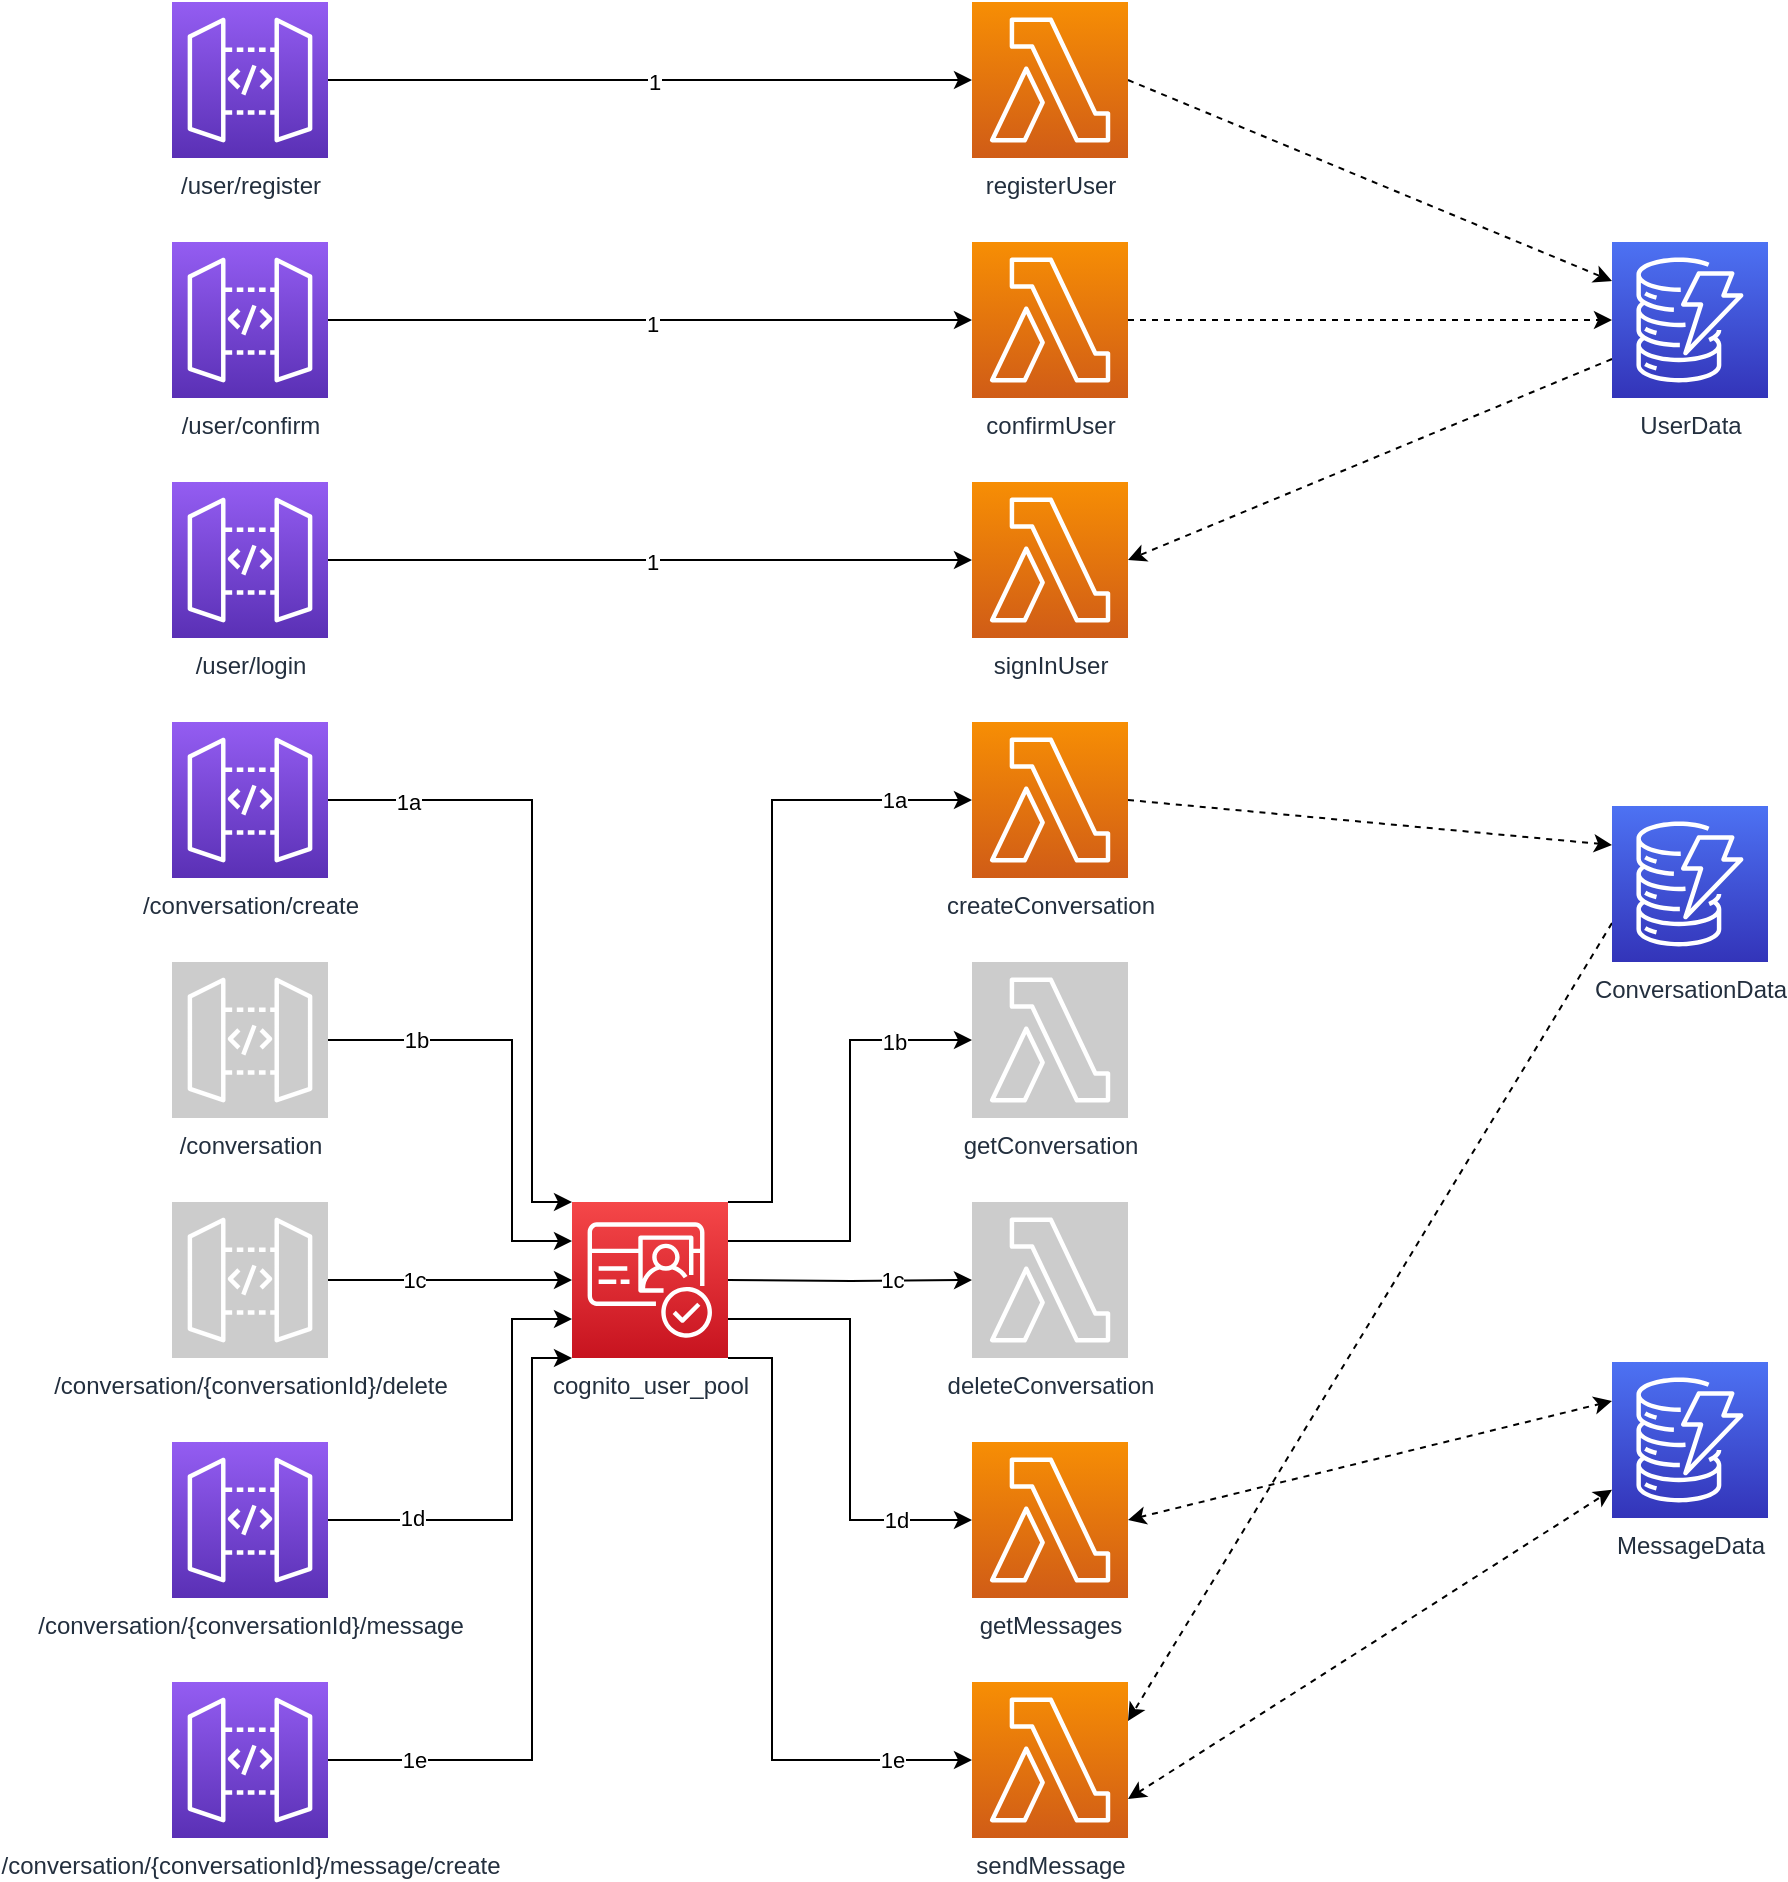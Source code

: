 <mxfile version="20.8.1" type="device"><diagram id="ZL-coqvFUfYyM667j4l4" name="Page-1"><mxGraphModel dx="2021" dy="1926" grid="1" gridSize="10" guides="1" tooltips="1" connect="1" arrows="1" fold="1" page="1" pageScale="1" pageWidth="850" pageHeight="1100" math="0" shadow="0"><root><mxCell id="0"/><mxCell id="1" parent="0"/><mxCell id="b2Csx6AAmQDkOucHphXF-69" style="edgeStyle=none;rounded=0;orthogonalLoop=1;jettySize=auto;html=1;exitX=1;exitY=0.5;exitDx=0;exitDy=0;exitPerimeter=0;entryX=0;entryY=0.5;entryDx=0;entryDy=0;entryPerimeter=0;dashed=1;startArrow=none;startFill=0;" edge="1" parent="1" source="b2Csx6AAmQDkOucHphXF-1" target="b2Csx6AAmQDkOucHphXF-60"><mxGeometry relative="1" as="geometry"/></mxCell><mxCell id="b2Csx6AAmQDkOucHphXF-1" value="confirmUser" style="sketch=0;points=[[0,0,0],[0.25,0,0],[0.5,0,0],[0.75,0,0],[1,0,0],[0,1,0],[0.25,1,0],[0.5,1,0],[0.75,1,0],[1,1,0],[0,0.25,0],[0,0.5,0],[0,0.75,0],[1,0.25,0],[1,0.5,0],[1,0.75,0]];outlineConnect=0;fontColor=#232F3E;gradientColor=#F78E04;gradientDirection=north;fillColor=#D05C17;strokeColor=#ffffff;dashed=0;verticalLabelPosition=bottom;verticalAlign=top;align=center;html=1;fontSize=12;fontStyle=0;aspect=fixed;shape=mxgraph.aws4.resourceIcon;resIcon=mxgraph.aws4.lambda;" vertex="1" parent="1"><mxGeometry x="480" y="80" width="78" height="78" as="geometry"/></mxCell><mxCell id="b2Csx6AAmQDkOucHphXF-6" style="edgeStyle=orthogonalEdgeStyle;rounded=0;orthogonalLoop=1;jettySize=auto;html=1;exitX=1;exitY=0.5;exitDx=0;exitDy=0;exitPerimeter=0;entryX=0;entryY=0.5;entryDx=0;entryDy=0;entryPerimeter=0;" edge="1" parent="1" source="b2Csx6AAmQDkOucHphXF-2" target="b2Csx6AAmQDkOucHphXF-7"><mxGeometry relative="1" as="geometry"><mxPoint x="280" y="239" as="targetPoint"/></mxGeometry></mxCell><mxCell id="b2Csx6AAmQDkOucHphXF-58" value="1" style="edgeLabel;html=1;align=center;verticalAlign=middle;resizable=0;points=[];" vertex="1" connectable="0" parent="b2Csx6AAmQDkOucHphXF-6"><mxGeometry x="0.006" y="-1" relative="1" as="geometry"><mxPoint as="offset"/></mxGeometry></mxCell><mxCell id="b2Csx6AAmQDkOucHphXF-2" value="/user/login" style="sketch=0;points=[[0,0,0],[0.25,0,0],[0.5,0,0],[0.75,0,0],[1,0,0],[0,1,0],[0.25,1,0],[0.5,1,0],[0.75,1,0],[1,1,0],[0,0.25,0],[0,0.5,0],[0,0.75,0],[1,0.25,0],[1,0.5,0],[1,0.75,0]];outlineConnect=0;fontColor=#232F3E;gradientColor=#945DF2;gradientDirection=north;fillColor=#5A30B5;strokeColor=#ffffff;dashed=0;verticalLabelPosition=bottom;verticalAlign=top;align=center;html=1;fontSize=12;fontStyle=0;aspect=fixed;shape=mxgraph.aws4.resourceIcon;resIcon=mxgraph.aws4.api_gateway;" vertex="1" parent="1"><mxGeometry x="80" y="200" width="78" height="78" as="geometry"/></mxCell><mxCell id="b2Csx6AAmQDkOucHphXF-5" style="edgeStyle=orthogonalEdgeStyle;rounded=0;orthogonalLoop=1;jettySize=auto;html=1;exitX=1;exitY=0.5;exitDx=0;exitDy=0;exitPerimeter=0;" edge="1" parent="1" source="b2Csx6AAmQDkOucHphXF-4" target="b2Csx6AAmQDkOucHphXF-1"><mxGeometry relative="1" as="geometry"/></mxCell><mxCell id="b2Csx6AAmQDkOucHphXF-57" value="1" style="edgeLabel;html=1;align=center;verticalAlign=middle;resizable=0;points=[];" vertex="1" connectable="0" parent="b2Csx6AAmQDkOucHphXF-5"><mxGeometry x="0.006" y="-2" relative="1" as="geometry"><mxPoint as="offset"/></mxGeometry></mxCell><mxCell id="b2Csx6AAmQDkOucHphXF-4" value="/user/confirm" style="sketch=0;points=[[0,0,0],[0.25,0,0],[0.5,0,0],[0.75,0,0],[1,0,0],[0,1,0],[0.25,1,0],[0.5,1,0],[0.75,1,0],[1,1,0],[0,0.25,0],[0,0.5,0],[0,0.75,0],[1,0.25,0],[1,0.5,0],[1,0.75,0]];outlineConnect=0;fontColor=#232F3E;gradientColor=#945DF2;gradientDirection=north;fillColor=#5A30B5;strokeColor=#ffffff;dashed=0;verticalLabelPosition=bottom;verticalAlign=top;align=center;html=1;fontSize=12;fontStyle=0;aspect=fixed;shape=mxgraph.aws4.resourceIcon;resIcon=mxgraph.aws4.api_gateway;" vertex="1" parent="1"><mxGeometry x="80" y="80" width="78" height="78" as="geometry"/></mxCell><mxCell id="b2Csx6AAmQDkOucHphXF-7" value="signInUser" style="sketch=0;points=[[0,0,0],[0.25,0,0],[0.5,0,0],[0.75,0,0],[1,0,0],[0,1,0],[0.25,1,0],[0.5,1,0],[0.75,1,0],[1,1,0],[0,0.25,0],[0,0.5,0],[0,0.75,0],[1,0.25,0],[1,0.5,0],[1,0.75,0]];outlineConnect=0;fontColor=#232F3E;gradientColor=#F78E04;gradientDirection=north;fillColor=#D05C17;strokeColor=#ffffff;dashed=0;verticalLabelPosition=bottom;verticalAlign=top;align=center;html=1;fontSize=12;fontStyle=0;aspect=fixed;shape=mxgraph.aws4.resourceIcon;resIcon=mxgraph.aws4.lambda;" vertex="1" parent="1"><mxGeometry x="480" y="200" width="78" height="78" as="geometry"/></mxCell><mxCell id="b2Csx6AAmQDkOucHphXF-70" style="edgeStyle=none;rounded=0;orthogonalLoop=1;jettySize=auto;html=1;exitX=1;exitY=0.5;exitDx=0;exitDy=0;exitPerimeter=0;entryX=0;entryY=0.25;entryDx=0;entryDy=0;entryPerimeter=0;dashed=1;startArrow=none;startFill=0;" edge="1" parent="1" source="b2Csx6AAmQDkOucHphXF-9" target="b2Csx6AAmQDkOucHphXF-60"><mxGeometry relative="1" as="geometry"/></mxCell><mxCell id="b2Csx6AAmQDkOucHphXF-9" value="registerUser" style="sketch=0;points=[[0,0,0],[0.25,0,0],[0.5,0,0],[0.75,0,0],[1,0,0],[0,1,0],[0.25,1,0],[0.5,1,0],[0.75,1,0],[1,1,0],[0,0.25,0],[0,0.5,0],[0,0.75,0],[1,0.25,0],[1,0.5,0],[1,0.75,0]];outlineConnect=0;fontColor=#232F3E;gradientColor=#F78E04;gradientDirection=north;fillColor=#D05C17;strokeColor=#ffffff;dashed=0;verticalLabelPosition=bottom;verticalAlign=top;align=center;html=1;fontSize=12;fontStyle=0;aspect=fixed;shape=mxgraph.aws4.resourceIcon;resIcon=mxgraph.aws4.lambda;" vertex="1" parent="1"><mxGeometry x="480" y="-40" width="78" height="78" as="geometry"/></mxCell><mxCell id="b2Csx6AAmQDkOucHphXF-10" style="edgeStyle=orthogonalEdgeStyle;rounded=0;orthogonalLoop=1;jettySize=auto;html=1;exitX=1;exitY=0.5;exitDx=0;exitDy=0;exitPerimeter=0;" edge="1" parent="1" source="b2Csx6AAmQDkOucHphXF-11" target="b2Csx6AAmQDkOucHphXF-9"><mxGeometry relative="1" as="geometry"/></mxCell><mxCell id="b2Csx6AAmQDkOucHphXF-56" value="1" style="edgeLabel;html=1;align=center;verticalAlign=middle;resizable=0;points=[];" vertex="1" connectable="0" parent="b2Csx6AAmQDkOucHphXF-10"><mxGeometry x="0.012" y="-1" relative="1" as="geometry"><mxPoint as="offset"/></mxGeometry></mxCell><mxCell id="b2Csx6AAmQDkOucHphXF-11" value="/user/register" style="sketch=0;points=[[0,0,0],[0.25,0,0],[0.5,0,0],[0.75,0,0],[1,0,0],[0,1,0],[0.25,1,0],[0.5,1,0],[0.75,1,0],[1,1,0],[0,0.25,0],[0,0.5,0],[0,0.75,0],[1,0.25,0],[1,0.5,0],[1,0.75,0]];outlineConnect=0;fontColor=#232F3E;gradientColor=#945DF2;gradientDirection=north;fillColor=#5A30B5;strokeColor=#ffffff;dashed=0;verticalLabelPosition=bottom;verticalAlign=top;align=center;html=1;fontSize=12;fontStyle=0;aspect=fixed;shape=mxgraph.aws4.resourceIcon;resIcon=mxgraph.aws4.api_gateway;" vertex="1" parent="1"><mxGeometry x="80" y="-40" width="78" height="78" as="geometry"/></mxCell><mxCell id="b2Csx6AAmQDkOucHphXF-12" style="edgeStyle=orthogonalEdgeStyle;rounded=0;orthogonalLoop=1;jettySize=auto;html=1;exitX=1;exitY=0.5;exitDx=0;exitDy=0;exitPerimeter=0;entryX=0;entryY=0;entryDx=0;entryDy=0;entryPerimeter=0;" edge="1" parent="1" source="b2Csx6AAmQDkOucHphXF-13" target="b2Csx6AAmQDkOucHphXF-15"><mxGeometry relative="1" as="geometry"><Array as="points"><mxPoint x="260" y="359"/><mxPoint x="260" y="560"/></Array></mxGeometry></mxCell><mxCell id="b2Csx6AAmQDkOucHphXF-44" value="1a" style="edgeLabel;html=1;align=center;verticalAlign=middle;resizable=0;points=[];" vertex="1" connectable="0" parent="b2Csx6AAmQDkOucHphXF-12"><mxGeometry x="-0.752" y="-1" relative="1" as="geometry"><mxPoint as="offset"/></mxGeometry></mxCell><mxCell id="b2Csx6AAmQDkOucHphXF-13" value="/conversation/create" style="sketch=0;points=[[0,0,0],[0.25,0,0],[0.5,0,0],[0.75,0,0],[1,0,0],[0,1,0],[0.25,1,0],[0.5,1,0],[0.75,1,0],[1,1,0],[0,0.25,0],[0,0.5,0],[0,0.75,0],[1,0.25,0],[1,0.5,0],[1,0.75,0]];outlineConnect=0;fontColor=#232F3E;gradientColor=#945DF2;gradientDirection=north;fillColor=#5A30B5;strokeColor=#ffffff;dashed=0;verticalLabelPosition=bottom;verticalAlign=top;align=center;html=1;fontSize=12;fontStyle=0;aspect=fixed;shape=mxgraph.aws4.resourceIcon;resIcon=mxgraph.aws4.api_gateway;" vertex="1" parent="1"><mxGeometry x="80" y="320" width="78" height="78" as="geometry"/></mxCell><mxCell id="b2Csx6AAmQDkOucHphXF-14" style="edgeStyle=orthogonalEdgeStyle;rounded=0;orthogonalLoop=1;jettySize=auto;html=1;exitX=1;exitY=0;exitDx=0;exitDy=0;exitPerimeter=0;entryX=0;entryY=0.5;entryDx=0;entryDy=0;entryPerimeter=0;" edge="1" parent="1" source="b2Csx6AAmQDkOucHphXF-15" target="b2Csx6AAmQDkOucHphXF-16"><mxGeometry relative="1" as="geometry"><Array as="points"><mxPoint x="380" y="560"/><mxPoint x="380" y="359"/></Array></mxGeometry></mxCell><mxCell id="b2Csx6AAmQDkOucHphXF-51" value="1a" style="edgeLabel;html=1;align=center;verticalAlign=middle;resizable=0;points=[];" vertex="1" connectable="0" parent="b2Csx6AAmQDkOucHphXF-14"><mxGeometry x="0.758" relative="1" as="geometry"><mxPoint as="offset"/></mxGeometry></mxCell><mxCell id="b2Csx6AAmQDkOucHphXF-15" value="cognito_user_pool" style="sketch=0;points=[[0,0,0],[0.25,0,0],[0.5,0,0],[0.75,0,0],[1,0,0],[0,1,0],[0.25,1,0],[0.5,1,0],[0.75,1,0],[1,1,0],[0,0.25,0],[0,0.5,0],[0,0.75,0],[1,0.25,0],[1,0.5,0],[1,0.75,0]];outlineConnect=0;fontColor=#232F3E;gradientColor=#F54749;gradientDirection=north;fillColor=#C7131F;strokeColor=#ffffff;dashed=0;verticalLabelPosition=bottom;verticalAlign=top;align=center;html=1;fontSize=12;fontStyle=0;aspect=fixed;shape=mxgraph.aws4.resourceIcon;resIcon=mxgraph.aws4.cognito;" vertex="1" parent="1"><mxGeometry x="280" y="560" width="78" height="78" as="geometry"/></mxCell><mxCell id="b2Csx6AAmQDkOucHphXF-66" style="edgeStyle=none;rounded=0;orthogonalLoop=1;jettySize=auto;html=1;exitX=1;exitY=0.5;exitDx=0;exitDy=0;exitPerimeter=0;entryX=0;entryY=0.25;entryDx=0;entryDy=0;entryPerimeter=0;dashed=1;startArrow=none;startFill=0;" edge="1" parent="1" source="b2Csx6AAmQDkOucHphXF-16" target="b2Csx6AAmQDkOucHphXF-61"><mxGeometry relative="1" as="geometry"/></mxCell><mxCell id="b2Csx6AAmQDkOucHphXF-16" value="createConversation" style="sketch=0;points=[[0,0,0],[0.25,0,0],[0.5,0,0],[0.75,0,0],[1,0,0],[0,1,0],[0.25,1,0],[0.5,1,0],[0.75,1,0],[1,1,0],[0,0.25,0],[0,0.5,0],[0,0.75,0],[1,0.25,0],[1,0.5,0],[1,0.75,0]];outlineConnect=0;fontColor=#232F3E;gradientColor=#F78E04;gradientDirection=north;fillColor=#D05C17;strokeColor=#ffffff;dashed=0;verticalLabelPosition=bottom;verticalAlign=top;align=center;html=1;fontSize=12;fontStyle=0;aspect=fixed;shape=mxgraph.aws4.resourceIcon;resIcon=mxgraph.aws4.lambda;" vertex="1" parent="1"><mxGeometry x="480" y="320" width="78" height="78" as="geometry"/></mxCell><mxCell id="b2Csx6AAmQDkOucHphXF-17" style="edgeStyle=orthogonalEdgeStyle;rounded=0;orthogonalLoop=1;jettySize=auto;html=1;exitX=1;exitY=0.5;exitDx=0;exitDy=0;exitPerimeter=0;entryX=0;entryY=0.25;entryDx=0;entryDy=0;entryPerimeter=0;" edge="1" parent="1" source="b2Csx6AAmQDkOucHphXF-18" target="b2Csx6AAmQDkOucHphXF-15"><mxGeometry x="-0.27" y="-29" relative="1" as="geometry"><mxPoint x="280" y="479" as="targetPoint"/><Array as="points"><mxPoint x="250" y="479"/><mxPoint x="250" y="580"/></Array><mxPoint as="offset"/></mxGeometry></mxCell><mxCell id="b2Csx6AAmQDkOucHphXF-45" value="1b" style="edgeLabel;html=1;align=center;verticalAlign=middle;resizable=0;points=[];" vertex="1" connectable="0" parent="b2Csx6AAmQDkOucHphXF-17"><mxGeometry x="-0.605" relative="1" as="geometry"><mxPoint as="offset"/></mxGeometry></mxCell><mxCell id="b2Csx6AAmQDkOucHphXF-18" value="/conversation" style="sketch=0;points=[[0,0,0],[0.25,0,0],[0.5,0,0],[0.75,0,0],[1,0,0],[0,1,0],[0.25,1,0],[0.5,1,0],[0.75,1,0],[1,1,0],[0,0.25,0],[0,0.5,0],[0,0.75,0],[1,0.25,0],[1,0.5,0],[1,0.75,0]];outlineConnect=0;fontColor=#232F3E;gradientColor=none;gradientDirection=north;fillColor=#CCCCCC;strokeColor=#ffffff;dashed=0;verticalLabelPosition=bottom;verticalAlign=top;align=center;html=1;fontSize=12;fontStyle=0;aspect=fixed;shape=mxgraph.aws4.resourceIcon;resIcon=mxgraph.aws4.api_gateway;" vertex="1" parent="1"><mxGeometry x="80" y="440" width="78" height="78" as="geometry"/></mxCell><mxCell id="b2Csx6AAmQDkOucHphXF-19" style="edgeStyle=orthogonalEdgeStyle;rounded=0;orthogonalLoop=1;jettySize=auto;html=1;exitX=1;exitY=0.25;exitDx=0;exitDy=0;exitPerimeter=0;entryX=0;entryY=0.5;entryDx=0;entryDy=0;entryPerimeter=0;" edge="1" parent="1" source="b2Csx6AAmQDkOucHphXF-15" target="b2Csx6AAmQDkOucHphXF-21"><mxGeometry relative="1" as="geometry"><mxPoint x="358" y="479" as="sourcePoint"/></mxGeometry></mxCell><mxCell id="b2Csx6AAmQDkOucHphXF-52" value="1b" style="edgeLabel;html=1;align=center;verticalAlign=middle;resizable=0;points=[];" vertex="1" connectable="0" parent="b2Csx6AAmQDkOucHphXF-19"><mxGeometry x="0.64" y="-1" relative="1" as="geometry"><mxPoint x="1" as="offset"/></mxGeometry></mxCell><mxCell id="b2Csx6AAmQDkOucHphXF-21" value="getConversation" style="sketch=0;points=[[0,0,0],[0.25,0,0],[0.5,0,0],[0.75,0,0],[1,0,0],[0,1,0],[0.25,1,0],[0.5,1,0],[0.75,1,0],[1,1,0],[0,0.25,0],[0,0.5,0],[0,0.75,0],[1,0.25,0],[1,0.5,0],[1,0.75,0]];outlineConnect=0;fontColor=#232F3E;gradientColor=none;gradientDirection=north;fillColor=#CCCCCC;strokeColor=#ffffff;dashed=0;verticalLabelPosition=bottom;verticalAlign=top;align=center;html=1;fontSize=12;fontStyle=0;aspect=fixed;shape=mxgraph.aws4.resourceIcon;resIcon=mxgraph.aws4.lambda;" vertex="1" parent="1"><mxGeometry x="480" y="440" width="78" height="78" as="geometry"/></mxCell><mxCell id="b2Csx6AAmQDkOucHphXF-22" style="edgeStyle=orthogonalEdgeStyle;rounded=0;orthogonalLoop=1;jettySize=auto;html=1;exitX=1;exitY=0.5;exitDx=0;exitDy=0;exitPerimeter=0;entryX=0;entryY=0.5;entryDx=0;entryDy=0;entryPerimeter=0;" edge="1" parent="1" source="b2Csx6AAmQDkOucHphXF-23"><mxGeometry relative="1" as="geometry"><mxPoint x="280" y="599" as="targetPoint"/></mxGeometry></mxCell><mxCell id="b2Csx6AAmQDkOucHphXF-46" value="1c" style="edgeLabel;html=1;align=center;verticalAlign=middle;resizable=0;points=[];" vertex="1" connectable="0" parent="b2Csx6AAmQDkOucHphXF-22"><mxGeometry x="-0.295" relative="1" as="geometry"><mxPoint as="offset"/></mxGeometry></mxCell><mxCell id="b2Csx6AAmQDkOucHphXF-23" value="/conversation/{conversationId}/delete" style="sketch=0;points=[[0,0,0],[0.25,0,0],[0.5,0,0],[0.75,0,0],[1,0,0],[0,1,0],[0.25,1,0],[0.5,1,0],[0.75,1,0],[1,1,0],[0,0.25,0],[0,0.5,0],[0,0.75,0],[1,0.25,0],[1,0.5,0],[1,0.75,0]];outlineConnect=0;fontColor=#232F3E;gradientColor=none;gradientDirection=north;fillColor=#CCCCCC;strokeColor=#ffffff;dashed=0;verticalLabelPosition=bottom;verticalAlign=top;align=center;html=1;fontSize=12;fontStyle=0;aspect=fixed;shape=mxgraph.aws4.resourceIcon;resIcon=mxgraph.aws4.api_gateway;" vertex="1" parent="1"><mxGeometry x="80" y="560" width="78" height="78" as="geometry"/></mxCell><mxCell id="b2Csx6AAmQDkOucHphXF-24" style="edgeStyle=orthogonalEdgeStyle;rounded=0;orthogonalLoop=1;jettySize=auto;html=1;exitX=1;exitY=0.5;exitDx=0;exitDy=0;exitPerimeter=0;entryX=0;entryY=0.5;entryDx=0;entryDy=0;entryPerimeter=0;" edge="1" parent="1" target="b2Csx6AAmQDkOucHphXF-26"><mxGeometry relative="1" as="geometry"><mxPoint x="358" y="599" as="sourcePoint"/></mxGeometry></mxCell><mxCell id="b2Csx6AAmQDkOucHphXF-53" value="1c" style="edgeLabel;html=1;align=center;verticalAlign=middle;resizable=0;points=[];" vertex="1" connectable="0" parent="b2Csx6AAmQDkOucHphXF-24"><mxGeometry x="0.344" relative="1" as="geometry"><mxPoint as="offset"/></mxGeometry></mxCell><mxCell id="b2Csx6AAmQDkOucHphXF-26" value="deleteConversation" style="sketch=0;points=[[0,0,0],[0.25,0,0],[0.5,0,0],[0.75,0,0],[1,0,0],[0,1,0],[0.25,1,0],[0.5,1,0],[0.75,1,0],[1,1,0],[0,0.25,0],[0,0.5,0],[0,0.75,0],[1,0.25,0],[1,0.5,0],[1,0.75,0]];outlineConnect=0;fontColor=#232F3E;gradientColor=none;gradientDirection=north;fillColor=#CCCCCC;strokeColor=#ffffff;dashed=0;verticalLabelPosition=bottom;verticalAlign=top;align=center;html=1;fontSize=12;fontStyle=0;aspect=fixed;shape=mxgraph.aws4.resourceIcon;resIcon=mxgraph.aws4.lambda;" vertex="1" parent="1"><mxGeometry x="480" y="560" width="78" height="78" as="geometry"/></mxCell><mxCell id="b2Csx6AAmQDkOucHphXF-27" style="edgeStyle=orthogonalEdgeStyle;rounded=0;orthogonalLoop=1;jettySize=auto;html=1;exitX=1;exitY=0.5;exitDx=0;exitDy=0;exitPerimeter=0;entryX=0;entryY=0.75;entryDx=0;entryDy=0;entryPerimeter=0;" edge="1" parent="1" source="b2Csx6AAmQDkOucHphXF-28" target="b2Csx6AAmQDkOucHphXF-15"><mxGeometry relative="1" as="geometry"><mxPoint x="280" y="719" as="targetPoint"/><Array as="points"><mxPoint x="250" y="719"/><mxPoint x="250" y="619"/></Array></mxGeometry></mxCell><mxCell id="b2Csx6AAmQDkOucHphXF-47" value="1d" style="edgeLabel;html=1;align=center;verticalAlign=middle;resizable=0;points=[];" vertex="1" connectable="0" parent="b2Csx6AAmQDkOucHphXF-27"><mxGeometry x="-0.623" y="1" relative="1" as="geometry"><mxPoint as="offset"/></mxGeometry></mxCell><mxCell id="b2Csx6AAmQDkOucHphXF-28" value="/conversation/{conversationId}/message" style="sketch=0;points=[[0,0,0],[0.25,0,0],[0.5,0,0],[0.75,0,0],[1,0,0],[0,1,0],[0.25,1,0],[0.5,1,0],[0.75,1,0],[1,1,0],[0,0.25,0],[0,0.5,0],[0,0.75,0],[1,0.25,0],[1,0.5,0],[1,0.75,0]];outlineConnect=0;fontColor=#232F3E;gradientColor=#945DF2;gradientDirection=north;fillColor=#5A30B5;strokeColor=#ffffff;dashed=0;verticalLabelPosition=bottom;verticalAlign=top;align=center;html=1;fontSize=12;fontStyle=0;aspect=fixed;shape=mxgraph.aws4.resourceIcon;resIcon=mxgraph.aws4.api_gateway;" vertex="1" parent="1"><mxGeometry x="80" y="680" width="78" height="78" as="geometry"/></mxCell><mxCell id="b2Csx6AAmQDkOucHphXF-29" style="edgeStyle=orthogonalEdgeStyle;rounded=0;orthogonalLoop=1;jettySize=auto;html=1;exitX=1;exitY=0.75;exitDx=0;exitDy=0;exitPerimeter=0;entryX=0;entryY=0.5;entryDx=0;entryDy=0;entryPerimeter=0;" edge="1" parent="1" source="b2Csx6AAmQDkOucHphXF-15" target="b2Csx6AAmQDkOucHphXF-31"><mxGeometry relative="1" as="geometry"><mxPoint x="358" y="719" as="sourcePoint"/></mxGeometry></mxCell><mxCell id="b2Csx6AAmQDkOucHphXF-54" value="1d" style="edgeLabel;html=1;align=center;verticalAlign=middle;resizable=0;points=[];" vertex="1" connectable="0" parent="b2Csx6AAmQDkOucHphXF-29"><mxGeometry x="0.649" relative="1" as="geometry"><mxPoint x="1" as="offset"/></mxGeometry></mxCell><mxCell id="b2Csx6AAmQDkOucHphXF-63" style="rounded=0;orthogonalLoop=1;jettySize=auto;html=1;exitX=1;exitY=0.5;exitDx=0;exitDy=0;exitPerimeter=0;entryX=0;entryY=0.25;entryDx=0;entryDy=0;entryPerimeter=0;startArrow=classic;startFill=1;dashed=1;" edge="1" parent="1" source="b2Csx6AAmQDkOucHphXF-31" target="b2Csx6AAmQDkOucHphXF-62"><mxGeometry relative="1" as="geometry"/></mxCell><mxCell id="b2Csx6AAmQDkOucHphXF-31" value="getMessages" style="sketch=0;points=[[0,0,0],[0.25,0,0],[0.5,0,0],[0.75,0,0],[1,0,0],[0,1,0],[0.25,1,0],[0.5,1,0],[0.75,1,0],[1,1,0],[0,0.25,0],[0,0.5,0],[0,0.75,0],[1,0.25,0],[1,0.5,0],[1,0.75,0]];outlineConnect=0;fontColor=#232F3E;gradientColor=#F78E04;gradientDirection=north;fillColor=#D05C17;strokeColor=#ffffff;dashed=0;verticalLabelPosition=bottom;verticalAlign=top;align=center;html=1;fontSize=12;fontStyle=0;aspect=fixed;shape=mxgraph.aws4.resourceIcon;resIcon=mxgraph.aws4.lambda;" vertex="1" parent="1"><mxGeometry x="480" y="680" width="78" height="78" as="geometry"/></mxCell><mxCell id="b2Csx6AAmQDkOucHphXF-32" style="edgeStyle=orthogonalEdgeStyle;rounded=0;orthogonalLoop=1;jettySize=auto;html=1;exitX=1;exitY=0.5;exitDx=0;exitDy=0;exitPerimeter=0;entryX=0;entryY=1;entryDx=0;entryDy=0;entryPerimeter=0;" edge="1" parent="1" source="b2Csx6AAmQDkOucHphXF-33" target="b2Csx6AAmQDkOucHphXF-15"><mxGeometry relative="1" as="geometry"><mxPoint x="280" y="839" as="targetPoint"/><Array as="points"><mxPoint x="260" y="839"/><mxPoint x="260" y="638"/></Array></mxGeometry></mxCell><mxCell id="b2Csx6AAmQDkOucHphXF-48" value="1e" style="edgeLabel;html=1;align=center;verticalAlign=middle;resizable=0;points=[];" vertex="1" connectable="0" parent="b2Csx6AAmQDkOucHphXF-32"><mxGeometry x="-0.734" relative="1" as="geometry"><mxPoint as="offset"/></mxGeometry></mxCell><mxCell id="b2Csx6AAmQDkOucHphXF-33" value="/conversation/{conversationId}/message/create" style="sketch=0;points=[[0,0,0],[0.25,0,0],[0.5,0,0],[0.75,0,0],[1,0,0],[0,1,0],[0.25,1,0],[0.5,1,0],[0.75,1,0],[1,1,0],[0,0.25,0],[0,0.5,0],[0,0.75,0],[1,0.25,0],[1,0.5,0],[1,0.75,0]];outlineConnect=0;fontColor=#232F3E;gradientColor=#945DF2;gradientDirection=north;fillColor=#5A30B5;strokeColor=#ffffff;dashed=0;verticalLabelPosition=bottom;verticalAlign=top;align=center;html=1;fontSize=12;fontStyle=0;aspect=fixed;shape=mxgraph.aws4.resourceIcon;resIcon=mxgraph.aws4.api_gateway;" vertex="1" parent="1"><mxGeometry x="80" y="800" width="78" height="78" as="geometry"/></mxCell><mxCell id="b2Csx6AAmQDkOucHphXF-34" style="edgeStyle=orthogonalEdgeStyle;rounded=0;orthogonalLoop=1;jettySize=auto;html=1;exitX=1;exitY=1;exitDx=0;exitDy=0;exitPerimeter=0;entryX=0;entryY=0.5;entryDx=0;entryDy=0;entryPerimeter=0;" edge="1" parent="1" source="b2Csx6AAmQDkOucHphXF-15" target="b2Csx6AAmQDkOucHphXF-36"><mxGeometry relative="1" as="geometry"><mxPoint x="358" y="839" as="sourcePoint"/><Array as="points"><mxPoint x="380" y="638"/><mxPoint x="380" y="839"/></Array></mxGeometry></mxCell><mxCell id="b2Csx6AAmQDkOucHphXF-55" value="1e" style="edgeLabel;html=1;align=center;verticalAlign=middle;resizable=0;points=[];" vertex="1" connectable="0" parent="b2Csx6AAmQDkOucHphXF-34"><mxGeometry x="0.752" relative="1" as="geometry"><mxPoint as="offset"/></mxGeometry></mxCell><mxCell id="b2Csx6AAmQDkOucHphXF-64" style="edgeStyle=none;rounded=0;orthogonalLoop=1;jettySize=auto;html=1;exitX=1;exitY=0.75;exitDx=0;exitDy=0;exitPerimeter=0;dashed=1;startArrow=classic;startFill=1;" edge="1" parent="1" source="b2Csx6AAmQDkOucHphXF-36" target="b2Csx6AAmQDkOucHphXF-62"><mxGeometry relative="1" as="geometry"/></mxCell><mxCell id="b2Csx6AAmQDkOucHphXF-36" value="sendMessage" style="sketch=0;points=[[0,0,0],[0.25,0,0],[0.5,0,0],[0.75,0,0],[1,0,0],[0,1,0],[0.25,1,0],[0.5,1,0],[0.75,1,0],[1,1,0],[0,0.25,0],[0,0.5,0],[0,0.75,0],[1,0.25,0],[1,0.5,0],[1,0.75,0]];outlineConnect=0;fontColor=#232F3E;gradientColor=#F78E04;gradientDirection=north;fillColor=#D05C17;strokeColor=#ffffff;dashed=0;verticalLabelPosition=bottom;verticalAlign=top;align=center;html=1;fontSize=12;fontStyle=0;aspect=fixed;shape=mxgraph.aws4.resourceIcon;resIcon=mxgraph.aws4.lambda;" vertex="1" parent="1"><mxGeometry x="480" y="800" width="78" height="78" as="geometry"/></mxCell><mxCell id="b2Csx6AAmQDkOucHphXF-68" style="edgeStyle=none;rounded=0;orthogonalLoop=1;jettySize=auto;html=1;exitX=0;exitY=0.75;exitDx=0;exitDy=0;exitPerimeter=0;entryX=1;entryY=0.5;entryDx=0;entryDy=0;entryPerimeter=0;dashed=1;startArrow=none;startFill=0;" edge="1" parent="1" source="b2Csx6AAmQDkOucHphXF-60" target="b2Csx6AAmQDkOucHphXF-7"><mxGeometry relative="1" as="geometry"/></mxCell><mxCell id="b2Csx6AAmQDkOucHphXF-60" value="UserData" style="sketch=0;points=[[0,0,0],[0.25,0,0],[0.5,0,0],[0.75,0,0],[1,0,0],[0,1,0],[0.25,1,0],[0.5,1,0],[0.75,1,0],[1,1,0],[0,0.25,0],[0,0.5,0],[0,0.75,0],[1,0.25,0],[1,0.5,0],[1,0.75,0]];outlineConnect=0;fontColor=#232F3E;gradientColor=#4D72F3;gradientDirection=north;fillColor=#3334B9;strokeColor=#ffffff;dashed=0;verticalLabelPosition=bottom;verticalAlign=top;align=center;html=1;fontSize=12;fontStyle=0;aspect=fixed;shape=mxgraph.aws4.resourceIcon;resIcon=mxgraph.aws4.dynamodb;" vertex="1" parent="1"><mxGeometry x="800" y="80" width="78" height="78" as="geometry"/></mxCell><mxCell id="b2Csx6AAmQDkOucHphXF-67" style="edgeStyle=none;rounded=0;orthogonalLoop=1;jettySize=auto;html=1;exitX=0;exitY=0.75;exitDx=0;exitDy=0;exitPerimeter=0;entryX=1;entryY=0.25;entryDx=0;entryDy=0;entryPerimeter=0;dashed=1;startArrow=none;startFill=0;" edge="1" parent="1" source="b2Csx6AAmQDkOucHphXF-61" target="b2Csx6AAmQDkOucHphXF-36"><mxGeometry relative="1" as="geometry"/></mxCell><mxCell id="b2Csx6AAmQDkOucHphXF-61" value="ConversationData" style="sketch=0;points=[[0,0,0],[0.25,0,0],[0.5,0,0],[0.75,0,0],[1,0,0],[0,1,0],[0.25,1,0],[0.5,1,0],[0.75,1,0],[1,1,0],[0,0.25,0],[0,0.5,0],[0,0.75,0],[1,0.25,0],[1,0.5,0],[1,0.75,0]];outlineConnect=0;fontColor=#232F3E;gradientColor=#4D72F3;gradientDirection=north;fillColor=#3334B9;strokeColor=#ffffff;dashed=0;verticalLabelPosition=bottom;verticalAlign=top;align=center;html=1;fontSize=12;fontStyle=0;aspect=fixed;shape=mxgraph.aws4.resourceIcon;resIcon=mxgraph.aws4.dynamodb;" vertex="1" parent="1"><mxGeometry x="800" y="362" width="78" height="78" as="geometry"/></mxCell><mxCell id="b2Csx6AAmQDkOucHphXF-62" value="MessageData" style="sketch=0;points=[[0,0,0],[0.25,0,0],[0.5,0,0],[0.75,0,0],[1,0,0],[0,1,0],[0.25,1,0],[0.5,1,0],[0.75,1,0],[1,1,0],[0,0.25,0],[0,0.5,0],[0,0.75,0],[1,0.25,0],[1,0.5,0],[1,0.75,0]];outlineConnect=0;fontColor=#232F3E;gradientColor=#4D72F3;gradientDirection=north;fillColor=#3334B9;strokeColor=#ffffff;dashed=0;verticalLabelPosition=bottom;verticalAlign=top;align=center;html=1;fontSize=12;fontStyle=0;aspect=fixed;shape=mxgraph.aws4.resourceIcon;resIcon=mxgraph.aws4.dynamodb;" vertex="1" parent="1"><mxGeometry x="800" y="640" width="78" height="78" as="geometry"/></mxCell></root></mxGraphModel></diagram></mxfile>